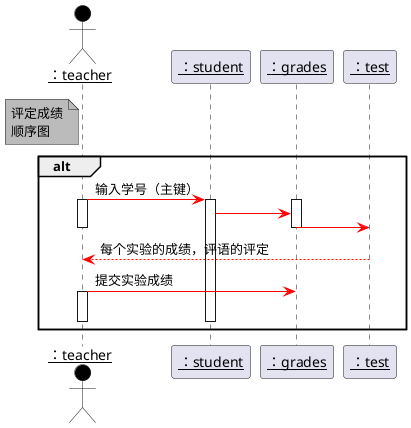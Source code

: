  @startuml
        skinparam sequenceParticipant underline
        actor "：teacher" as User #black
        note left of User #bbb
            评定成绩
            顺序图
        end note
        participant "：student" as A
        participant "：grades" as B
        participant "：test" as C
        alt
            User -[#red]> A:输入学号（主键）
            activate User
            activate A
            activate B
            A -[#red]> B:
            B -[#red]> C:
            deactivate User
            deactivate B
            C --[#red]>User:每个实验的成绩，评语的评定
            User -[#red]>B:提交实验成绩
        activate User
        deactivate User
        deactivate A
        end
@enduml